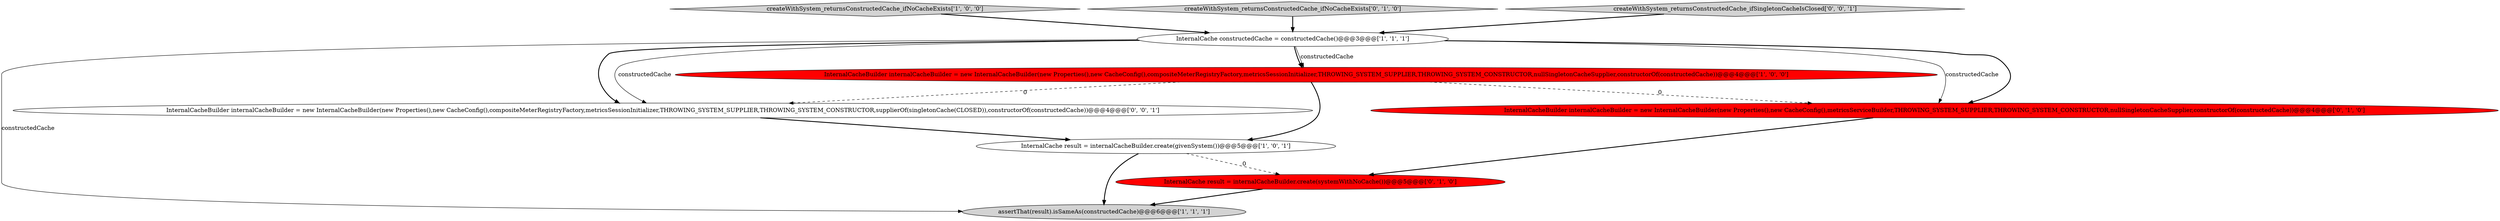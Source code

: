 digraph {
4 [style = filled, label = "createWithSystem_returnsConstructedCache_ifNoCacheExists['1', '0', '0']", fillcolor = lightgray, shape = diamond image = "AAA0AAABBB1BBB"];
2 [style = filled, label = "InternalCache result = internalCacheBuilder.create(givenSystem())@@@5@@@['1', '0', '1']", fillcolor = white, shape = ellipse image = "AAA0AAABBB1BBB"];
5 [style = filled, label = "InternalCache result = internalCacheBuilder.create(systemWithNoCache())@@@5@@@['0', '1', '0']", fillcolor = red, shape = ellipse image = "AAA1AAABBB2BBB"];
9 [style = filled, label = "InternalCacheBuilder internalCacheBuilder = new InternalCacheBuilder(new Properties(),new CacheConfig(),compositeMeterRegistryFactory,metricsSessionInitializer,THROWING_SYSTEM_SUPPLIER,THROWING_SYSTEM_CONSTRUCTOR,supplierOf(singletonCache(CLOSED)),constructorOf(constructedCache))@@@4@@@['0', '0', '1']", fillcolor = white, shape = ellipse image = "AAA0AAABBB3BBB"];
1 [style = filled, label = "InternalCache constructedCache = constructedCache()@@@3@@@['1', '1', '1']", fillcolor = white, shape = ellipse image = "AAA0AAABBB1BBB"];
3 [style = filled, label = "assertThat(result).isSameAs(constructedCache)@@@6@@@['1', '1', '1']", fillcolor = lightgray, shape = ellipse image = "AAA0AAABBB1BBB"];
6 [style = filled, label = "createWithSystem_returnsConstructedCache_ifNoCacheExists['0', '1', '0']", fillcolor = lightgray, shape = diamond image = "AAA0AAABBB2BBB"];
8 [style = filled, label = "createWithSystem_returnsConstructedCache_ifSingletonCacheIsClosed['0', '0', '1']", fillcolor = lightgray, shape = diamond image = "AAA0AAABBB3BBB"];
0 [style = filled, label = "InternalCacheBuilder internalCacheBuilder = new InternalCacheBuilder(new Properties(),new CacheConfig(),compositeMeterRegistryFactory,metricsSessionInitializer,THROWING_SYSTEM_SUPPLIER,THROWING_SYSTEM_CONSTRUCTOR,nullSingletonCacheSupplier,constructorOf(constructedCache))@@@4@@@['1', '0', '0']", fillcolor = red, shape = ellipse image = "AAA1AAABBB1BBB"];
7 [style = filled, label = "InternalCacheBuilder internalCacheBuilder = new InternalCacheBuilder(new Properties(),new CacheConfig(),metricsServiceBuilder,THROWING_SYSTEM_SUPPLIER,THROWING_SYSTEM_CONSTRUCTOR,nullSingletonCacheSupplier,constructorOf(constructedCache))@@@4@@@['0', '1', '0']", fillcolor = red, shape = ellipse image = "AAA1AAABBB2BBB"];
5->3 [style = bold, label=""];
8->1 [style = bold, label=""];
6->1 [style = bold, label=""];
2->5 [style = dashed, label="0"];
1->0 [style = solid, label="constructedCache"];
4->1 [style = bold, label=""];
7->5 [style = bold, label=""];
1->9 [style = bold, label=""];
1->0 [style = bold, label=""];
0->9 [style = dashed, label="0"];
0->7 [style = dashed, label="0"];
9->2 [style = bold, label=""];
1->7 [style = bold, label=""];
1->9 [style = solid, label="constructedCache"];
1->3 [style = solid, label="constructedCache"];
2->3 [style = bold, label=""];
0->2 [style = bold, label=""];
1->7 [style = solid, label="constructedCache"];
}
